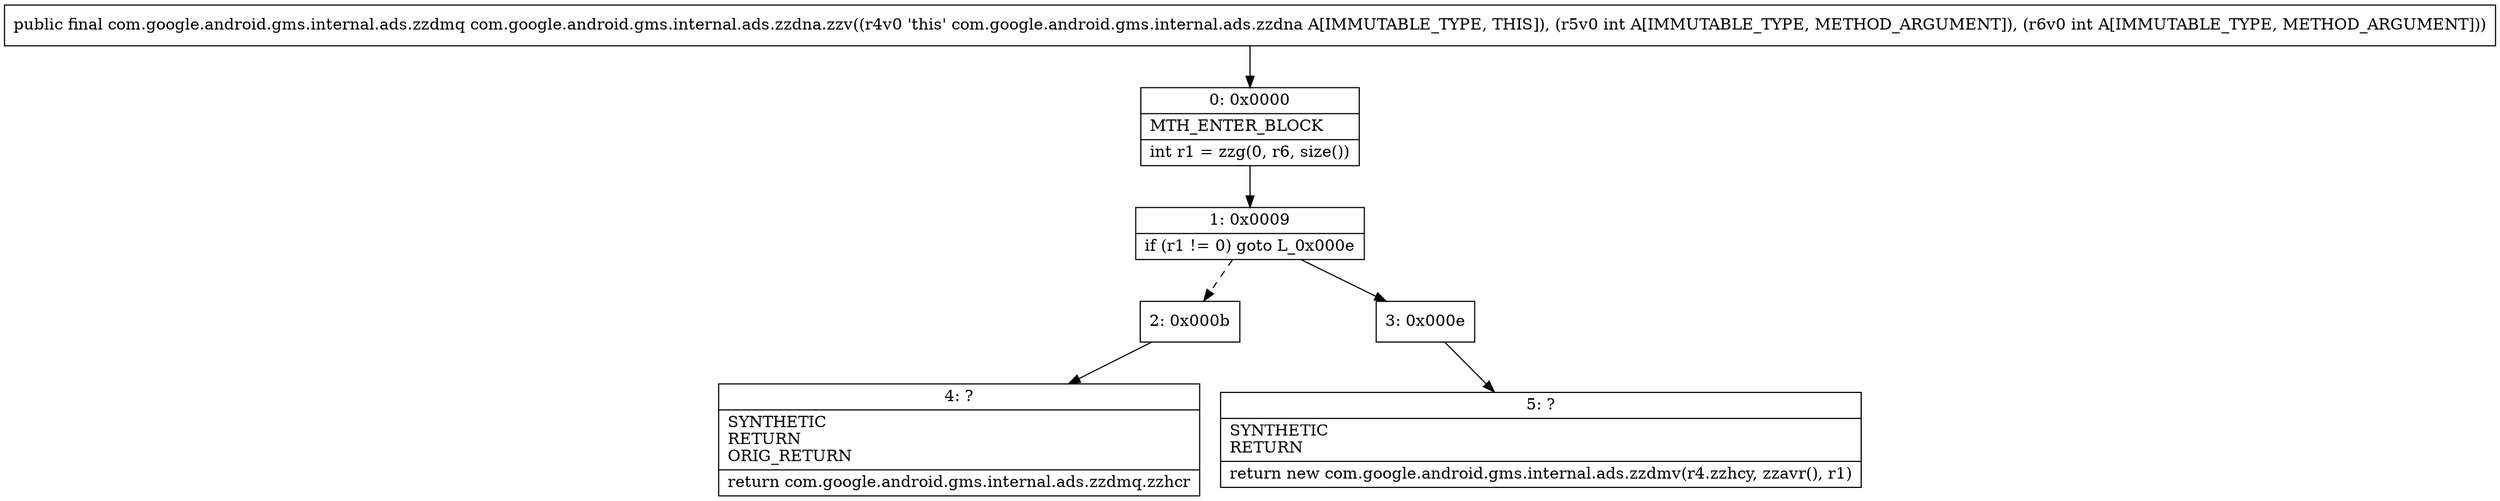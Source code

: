 digraph "CFG forcom.google.android.gms.internal.ads.zzdna.zzv(II)Lcom\/google\/android\/gms\/internal\/ads\/zzdmq;" {
Node_0 [shape=record,label="{0\:\ 0x0000|MTH_ENTER_BLOCK\l|int r1 = zzg(0, r6, size())\l}"];
Node_1 [shape=record,label="{1\:\ 0x0009|if (r1 != 0) goto L_0x000e\l}"];
Node_2 [shape=record,label="{2\:\ 0x000b}"];
Node_3 [shape=record,label="{3\:\ 0x000e}"];
Node_4 [shape=record,label="{4\:\ ?|SYNTHETIC\lRETURN\lORIG_RETURN\l|return com.google.android.gms.internal.ads.zzdmq.zzhcr\l}"];
Node_5 [shape=record,label="{5\:\ ?|SYNTHETIC\lRETURN\l|return new com.google.android.gms.internal.ads.zzdmv(r4.zzhcy, zzavr(), r1)\l}"];
MethodNode[shape=record,label="{public final com.google.android.gms.internal.ads.zzdmq com.google.android.gms.internal.ads.zzdna.zzv((r4v0 'this' com.google.android.gms.internal.ads.zzdna A[IMMUTABLE_TYPE, THIS]), (r5v0 int A[IMMUTABLE_TYPE, METHOD_ARGUMENT]), (r6v0 int A[IMMUTABLE_TYPE, METHOD_ARGUMENT])) }"];
MethodNode -> Node_0;
Node_0 -> Node_1;
Node_1 -> Node_2[style=dashed];
Node_1 -> Node_3;
Node_2 -> Node_4;
Node_3 -> Node_5;
}

